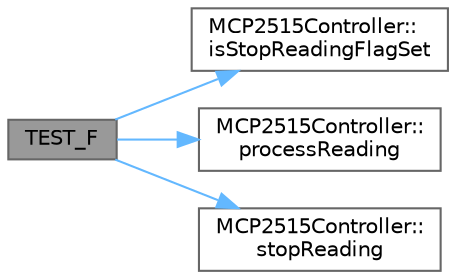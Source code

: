 digraph "TEST_F"
{
 // LATEX_PDF_SIZE
  bgcolor="transparent";
  edge [fontname=Helvetica,fontsize=10,labelfontname=Helvetica,labelfontsize=10];
  node [fontname=Helvetica,fontsize=10,shape=box,height=0.2,width=0.4];
  rankdir="LR";
  Node1 [id="Node000001",label="TEST_F",height=0.2,width=0.4,color="gray40", fillcolor="grey60", style="filled", fontcolor="black",tooltip="Ensures that processReading() calls the registered handlers."];
  Node1 -> Node2 [id="edge1_Node000001_Node000002",color="steelblue1",style="solid",tooltip=" "];
  Node2 [id="Node000002",label="MCP2515Controller::\lisStopReadingFlagSet",height=0.2,width=0.4,color="grey40", fillcolor="white", style="filled",URL="$classMCP2515Controller.html#a2c694c529b9468d000d435b700facb30",tooltip="Check if the stop reading flag is set."];
  Node1 -> Node3 [id="edge2_Node000001_Node000003",color="steelblue1",style="solid",tooltip=" "];
  Node3 [id="Node000003",label="MCP2515Controller::\lprocessReading",height=0.2,width=0.4,color="grey40", fillcolor="white", style="filled",URL="$classMCP2515Controller.html#a4e62b0e8e1544fe6569dad2c6a20909a",tooltip="Start reading CAN messages."];
  Node1 -> Node4 [id="edge3_Node000001_Node000004",color="steelblue1",style="solid",tooltip=" "];
  Node4 [id="Node000004",label="MCP2515Controller::\lstopReading",height=0.2,width=0.4,color="grey40", fillcolor="white", style="filled",URL="$classMCP2515Controller.html#a91483fd5e7a246f44f8452f4789d6b11",tooltip="Stop reading CAN messages."];
}
